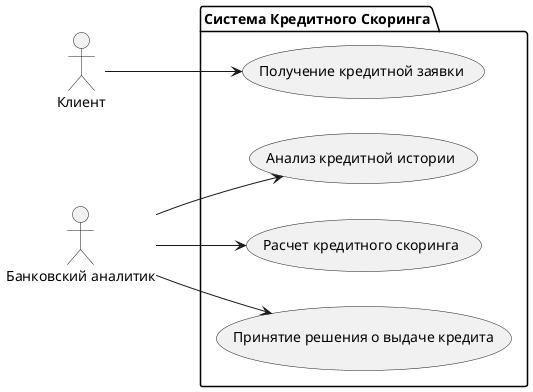   @startuml
    'context'
    left to right direction
    skinparam monochrome true
    skinparam handwritten false
    skinparam shadowing false
    
    actor "Клиент" as client
    actor "Банковский аналитик" as analyst
    package "Система Кредитного Скоринга" {
    usecase "Получение кредитной заявки" as UC1
    usecase "Анализ кредитной истории" as UC2
    usecase "Расчет кредитного скоринга" as UC3
    usecase "Принятие решения о выдаче кредита" as UC4
  }
    client --> UC1
    analyst --> UC2
    analyst --> UC3
    analyst --> UC4
    @enduml
